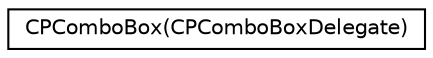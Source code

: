 digraph "Graphical Class Hierarchy"
{
  edge [fontname="Helvetica",fontsize="10",labelfontname="Helvetica",labelfontsize="10"];
  node [fontname="Helvetica",fontsize="10",shape=record];
  rankdir="LR";
  Node1 [label="CPComboBox(CPComboBoxDelegate)",height=0.2,width=0.4,color="black", fillcolor="white", style="filled",URL="$category_c_p_combo_box_07_c_p_combo_box_delegate_08.html"];
}
